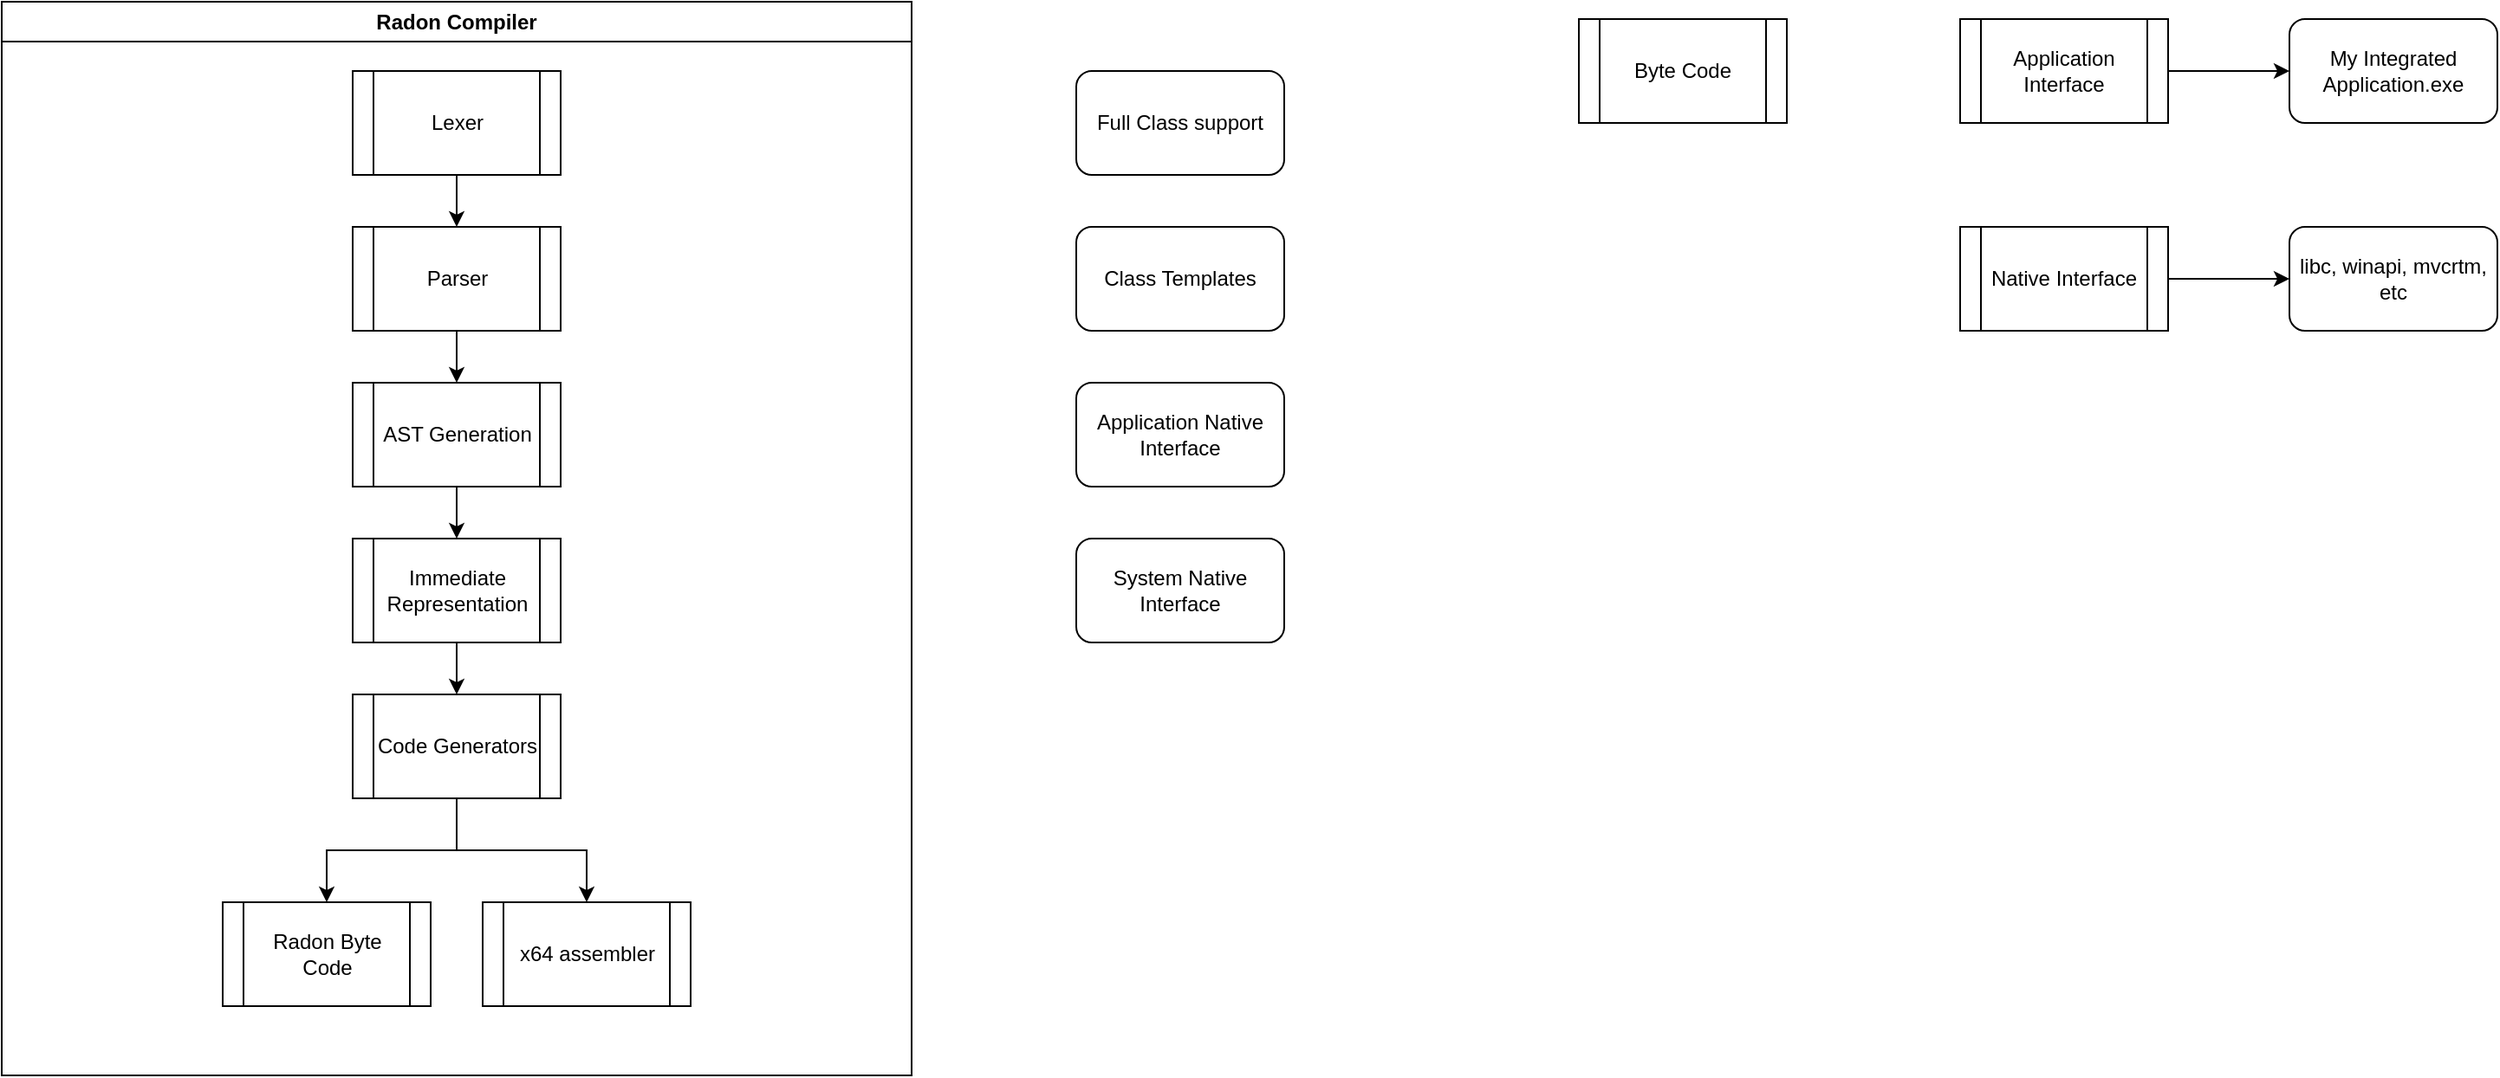 <mxfile version="22.1.2" type="device">
  <diagram name="Page-1" id="QyxqvX_1db5dUfhww3ZA">
    <mxGraphModel dx="810" dy="496" grid="1" gridSize="10" guides="1" tooltips="1" connect="1" arrows="1" fold="1" page="1" pageScale="1" pageWidth="1920" pageHeight="1200" math="0" shadow="0">
      <root>
        <mxCell id="0" />
        <mxCell id="1" parent="0" />
        <mxCell id="wAoKTRbXxnitWg8hOqau-17" value="Radon Compiler" style="swimlane;whiteSpace=wrap;html=1;" vertex="1" parent="1">
          <mxGeometry x="100" y="380" width="525" height="620" as="geometry" />
        </mxCell>
        <mxCell id="wAoKTRbXxnitWg8hOqau-2" value="Lexer" style="shape=process;whiteSpace=wrap;html=1;backgroundOutline=1;" vertex="1" parent="wAoKTRbXxnitWg8hOqau-17">
          <mxGeometry x="202.5" y="40" width="120" height="60" as="geometry" />
        </mxCell>
        <mxCell id="wAoKTRbXxnitWg8hOqau-3" value="Parser" style="shape=process;whiteSpace=wrap;html=1;backgroundOutline=1;" vertex="1" parent="wAoKTRbXxnitWg8hOqau-17">
          <mxGeometry x="202.5" y="130" width="120" height="60" as="geometry" />
        </mxCell>
        <mxCell id="wAoKTRbXxnitWg8hOqau-13" style="edgeStyle=orthogonalEdgeStyle;rounded=0;orthogonalLoop=1;jettySize=auto;html=1;entryX=0.5;entryY=0;entryDx=0;entryDy=0;" edge="1" parent="wAoKTRbXxnitWg8hOqau-17" source="wAoKTRbXxnitWg8hOqau-2" target="wAoKTRbXxnitWg8hOqau-3">
          <mxGeometry relative="1" as="geometry" />
        </mxCell>
        <mxCell id="wAoKTRbXxnitWg8hOqau-5" value="AST Generation" style="shape=process;whiteSpace=wrap;html=1;backgroundOutline=1;" vertex="1" parent="wAoKTRbXxnitWg8hOqau-17">
          <mxGeometry x="202.5" y="220" width="120" height="60" as="geometry" />
        </mxCell>
        <mxCell id="wAoKTRbXxnitWg8hOqau-14" style="edgeStyle=orthogonalEdgeStyle;rounded=0;orthogonalLoop=1;jettySize=auto;html=1;entryX=0.5;entryY=0;entryDx=0;entryDy=0;" edge="1" parent="wAoKTRbXxnitWg8hOqau-17" source="wAoKTRbXxnitWg8hOqau-3" target="wAoKTRbXxnitWg8hOqau-5">
          <mxGeometry relative="1" as="geometry" />
        </mxCell>
        <mxCell id="wAoKTRbXxnitWg8hOqau-6" value="Immediate Representation" style="shape=process;whiteSpace=wrap;html=1;backgroundOutline=1;" vertex="1" parent="wAoKTRbXxnitWg8hOqau-17">
          <mxGeometry x="202.5" y="310" width="120" height="60" as="geometry" />
        </mxCell>
        <mxCell id="wAoKTRbXxnitWg8hOqau-15" style="edgeStyle=orthogonalEdgeStyle;rounded=0;orthogonalLoop=1;jettySize=auto;html=1;entryX=0.5;entryY=0;entryDx=0;entryDy=0;" edge="1" parent="wAoKTRbXxnitWg8hOqau-17" source="wAoKTRbXxnitWg8hOqau-5" target="wAoKTRbXxnitWg8hOqau-6">
          <mxGeometry relative="1" as="geometry" />
        </mxCell>
        <mxCell id="wAoKTRbXxnitWg8hOqau-7" value="Code Generators" style="shape=process;whiteSpace=wrap;html=1;backgroundOutline=1;" vertex="1" parent="wAoKTRbXxnitWg8hOqau-17">
          <mxGeometry x="202.5" y="400" width="120" height="60" as="geometry" />
        </mxCell>
        <mxCell id="wAoKTRbXxnitWg8hOqau-16" style="edgeStyle=orthogonalEdgeStyle;rounded=0;orthogonalLoop=1;jettySize=auto;html=1;entryX=0.5;entryY=0;entryDx=0;entryDy=0;" edge="1" parent="wAoKTRbXxnitWg8hOqau-17" source="wAoKTRbXxnitWg8hOqau-6" target="wAoKTRbXxnitWg8hOqau-7">
          <mxGeometry relative="1" as="geometry" />
        </mxCell>
        <mxCell id="wAoKTRbXxnitWg8hOqau-10" value="" style="edgeStyle=orthogonalEdgeStyle;rounded=0;orthogonalLoop=1;jettySize=auto;html=1;startArrow=classic;startFill=1;endArrow=none;endFill=0;" edge="1" parent="wAoKTRbXxnitWg8hOqau-17" source="wAoKTRbXxnitWg8hOqau-8" target="wAoKTRbXxnitWg8hOqau-7">
          <mxGeometry relative="1" as="geometry" />
        </mxCell>
        <mxCell id="wAoKTRbXxnitWg8hOqau-8" value="Radon Byte Code" style="shape=process;whiteSpace=wrap;html=1;backgroundOutline=1;" vertex="1" parent="wAoKTRbXxnitWg8hOqau-17">
          <mxGeometry x="127.5" y="520" width="120" height="60" as="geometry" />
        </mxCell>
        <mxCell id="wAoKTRbXxnitWg8hOqau-12" style="edgeStyle=orthogonalEdgeStyle;rounded=0;orthogonalLoop=1;jettySize=auto;html=1;entryX=0.5;entryY=1;entryDx=0;entryDy=0;startArrow=classic;startFill=1;endArrow=none;endFill=0;" edge="1" parent="wAoKTRbXxnitWg8hOqau-17" source="wAoKTRbXxnitWg8hOqau-9" target="wAoKTRbXxnitWg8hOqau-7">
          <mxGeometry relative="1" as="geometry" />
        </mxCell>
        <mxCell id="wAoKTRbXxnitWg8hOqau-9" value="x64 assembler" style="shape=process;whiteSpace=wrap;html=1;backgroundOutline=1;" vertex="1" parent="wAoKTRbXxnitWg8hOqau-17">
          <mxGeometry x="277.5" y="520" width="120" height="60" as="geometry" />
        </mxCell>
        <mxCell id="wAoKTRbXxnitWg8hOqau-32" value="Byte Code" style="shape=process;whiteSpace=wrap;html=1;backgroundOutline=1;" vertex="1" parent="1">
          <mxGeometry x="1010" y="390" width="120" height="60" as="geometry" />
        </mxCell>
        <mxCell id="wAoKTRbXxnitWg8hOqau-41" style="edgeStyle=orthogonalEdgeStyle;rounded=0;orthogonalLoop=1;jettySize=auto;html=1;entryX=0;entryY=0.5;entryDx=0;entryDy=0;" edge="1" parent="1" source="wAoKTRbXxnitWg8hOqau-33" target="wAoKTRbXxnitWg8hOqau-40">
          <mxGeometry relative="1" as="geometry" />
        </mxCell>
        <mxCell id="wAoKTRbXxnitWg8hOqau-33" value="Application Interface" style="shape=process;whiteSpace=wrap;html=1;backgroundOutline=1;" vertex="1" parent="1">
          <mxGeometry x="1230" y="390" width="120" height="60" as="geometry" />
        </mxCell>
        <mxCell id="wAoKTRbXxnitWg8hOqau-37" style="edgeStyle=orthogonalEdgeStyle;rounded=0;orthogonalLoop=1;jettySize=auto;html=1;entryX=0;entryY=0.5;entryDx=0;entryDy=0;" edge="1" parent="1" source="wAoKTRbXxnitWg8hOqau-34" target="wAoKTRbXxnitWg8hOqau-36">
          <mxGeometry relative="1" as="geometry" />
        </mxCell>
        <mxCell id="wAoKTRbXxnitWg8hOqau-34" value="Native Interface" style="shape=process;whiteSpace=wrap;html=1;backgroundOutline=1;" vertex="1" parent="1">
          <mxGeometry x="1230" y="510" width="120" height="60" as="geometry" />
        </mxCell>
        <mxCell id="wAoKTRbXxnitWg8hOqau-36" value="libc, winapi, mvcrtm, etc" style="rounded=1;whiteSpace=wrap;html=1;" vertex="1" parent="1">
          <mxGeometry x="1420" y="510" width="120" height="60" as="geometry" />
        </mxCell>
        <mxCell id="wAoKTRbXxnitWg8hOqau-40" value="My Integrated Application.exe" style="rounded=1;whiteSpace=wrap;html=1;" vertex="1" parent="1">
          <mxGeometry x="1420" y="390" width="120" height="60" as="geometry" />
        </mxCell>
        <mxCell id="wAoKTRbXxnitWg8hOqau-42" value="Full Class support" style="rounded=1;whiteSpace=wrap;html=1;" vertex="1" parent="1">
          <mxGeometry x="720" y="420" width="120" height="60" as="geometry" />
        </mxCell>
        <mxCell id="wAoKTRbXxnitWg8hOqau-43" value="Class Templates" style="rounded=1;whiteSpace=wrap;html=1;" vertex="1" parent="1">
          <mxGeometry x="720" y="510" width="120" height="60" as="geometry" />
        </mxCell>
        <mxCell id="wAoKTRbXxnitWg8hOqau-45" value="Application Native Interface" style="rounded=1;whiteSpace=wrap;html=1;" vertex="1" parent="1">
          <mxGeometry x="720" y="600" width="120" height="60" as="geometry" />
        </mxCell>
        <mxCell id="wAoKTRbXxnitWg8hOqau-46" value="System Native Interface" style="rounded=1;whiteSpace=wrap;html=1;" vertex="1" parent="1">
          <mxGeometry x="720" y="690" width="120" height="60" as="geometry" />
        </mxCell>
      </root>
    </mxGraphModel>
  </diagram>
</mxfile>
